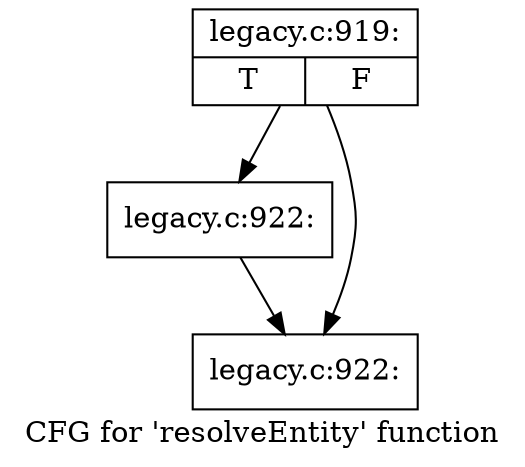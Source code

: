 digraph "CFG for 'resolveEntity' function" {
	label="CFG for 'resolveEntity' function";

	Node0x4948d30 [shape=record,label="{legacy.c:919:|{<s0>T|<s1>F}}"];
	Node0x4948d30 -> Node0x49490d0;
	Node0x4948d30 -> Node0x4949120;
	Node0x49490d0 [shape=record,label="{legacy.c:922:}"];
	Node0x49490d0 -> Node0x4949120;
	Node0x4949120 [shape=record,label="{legacy.c:922:}"];
}
